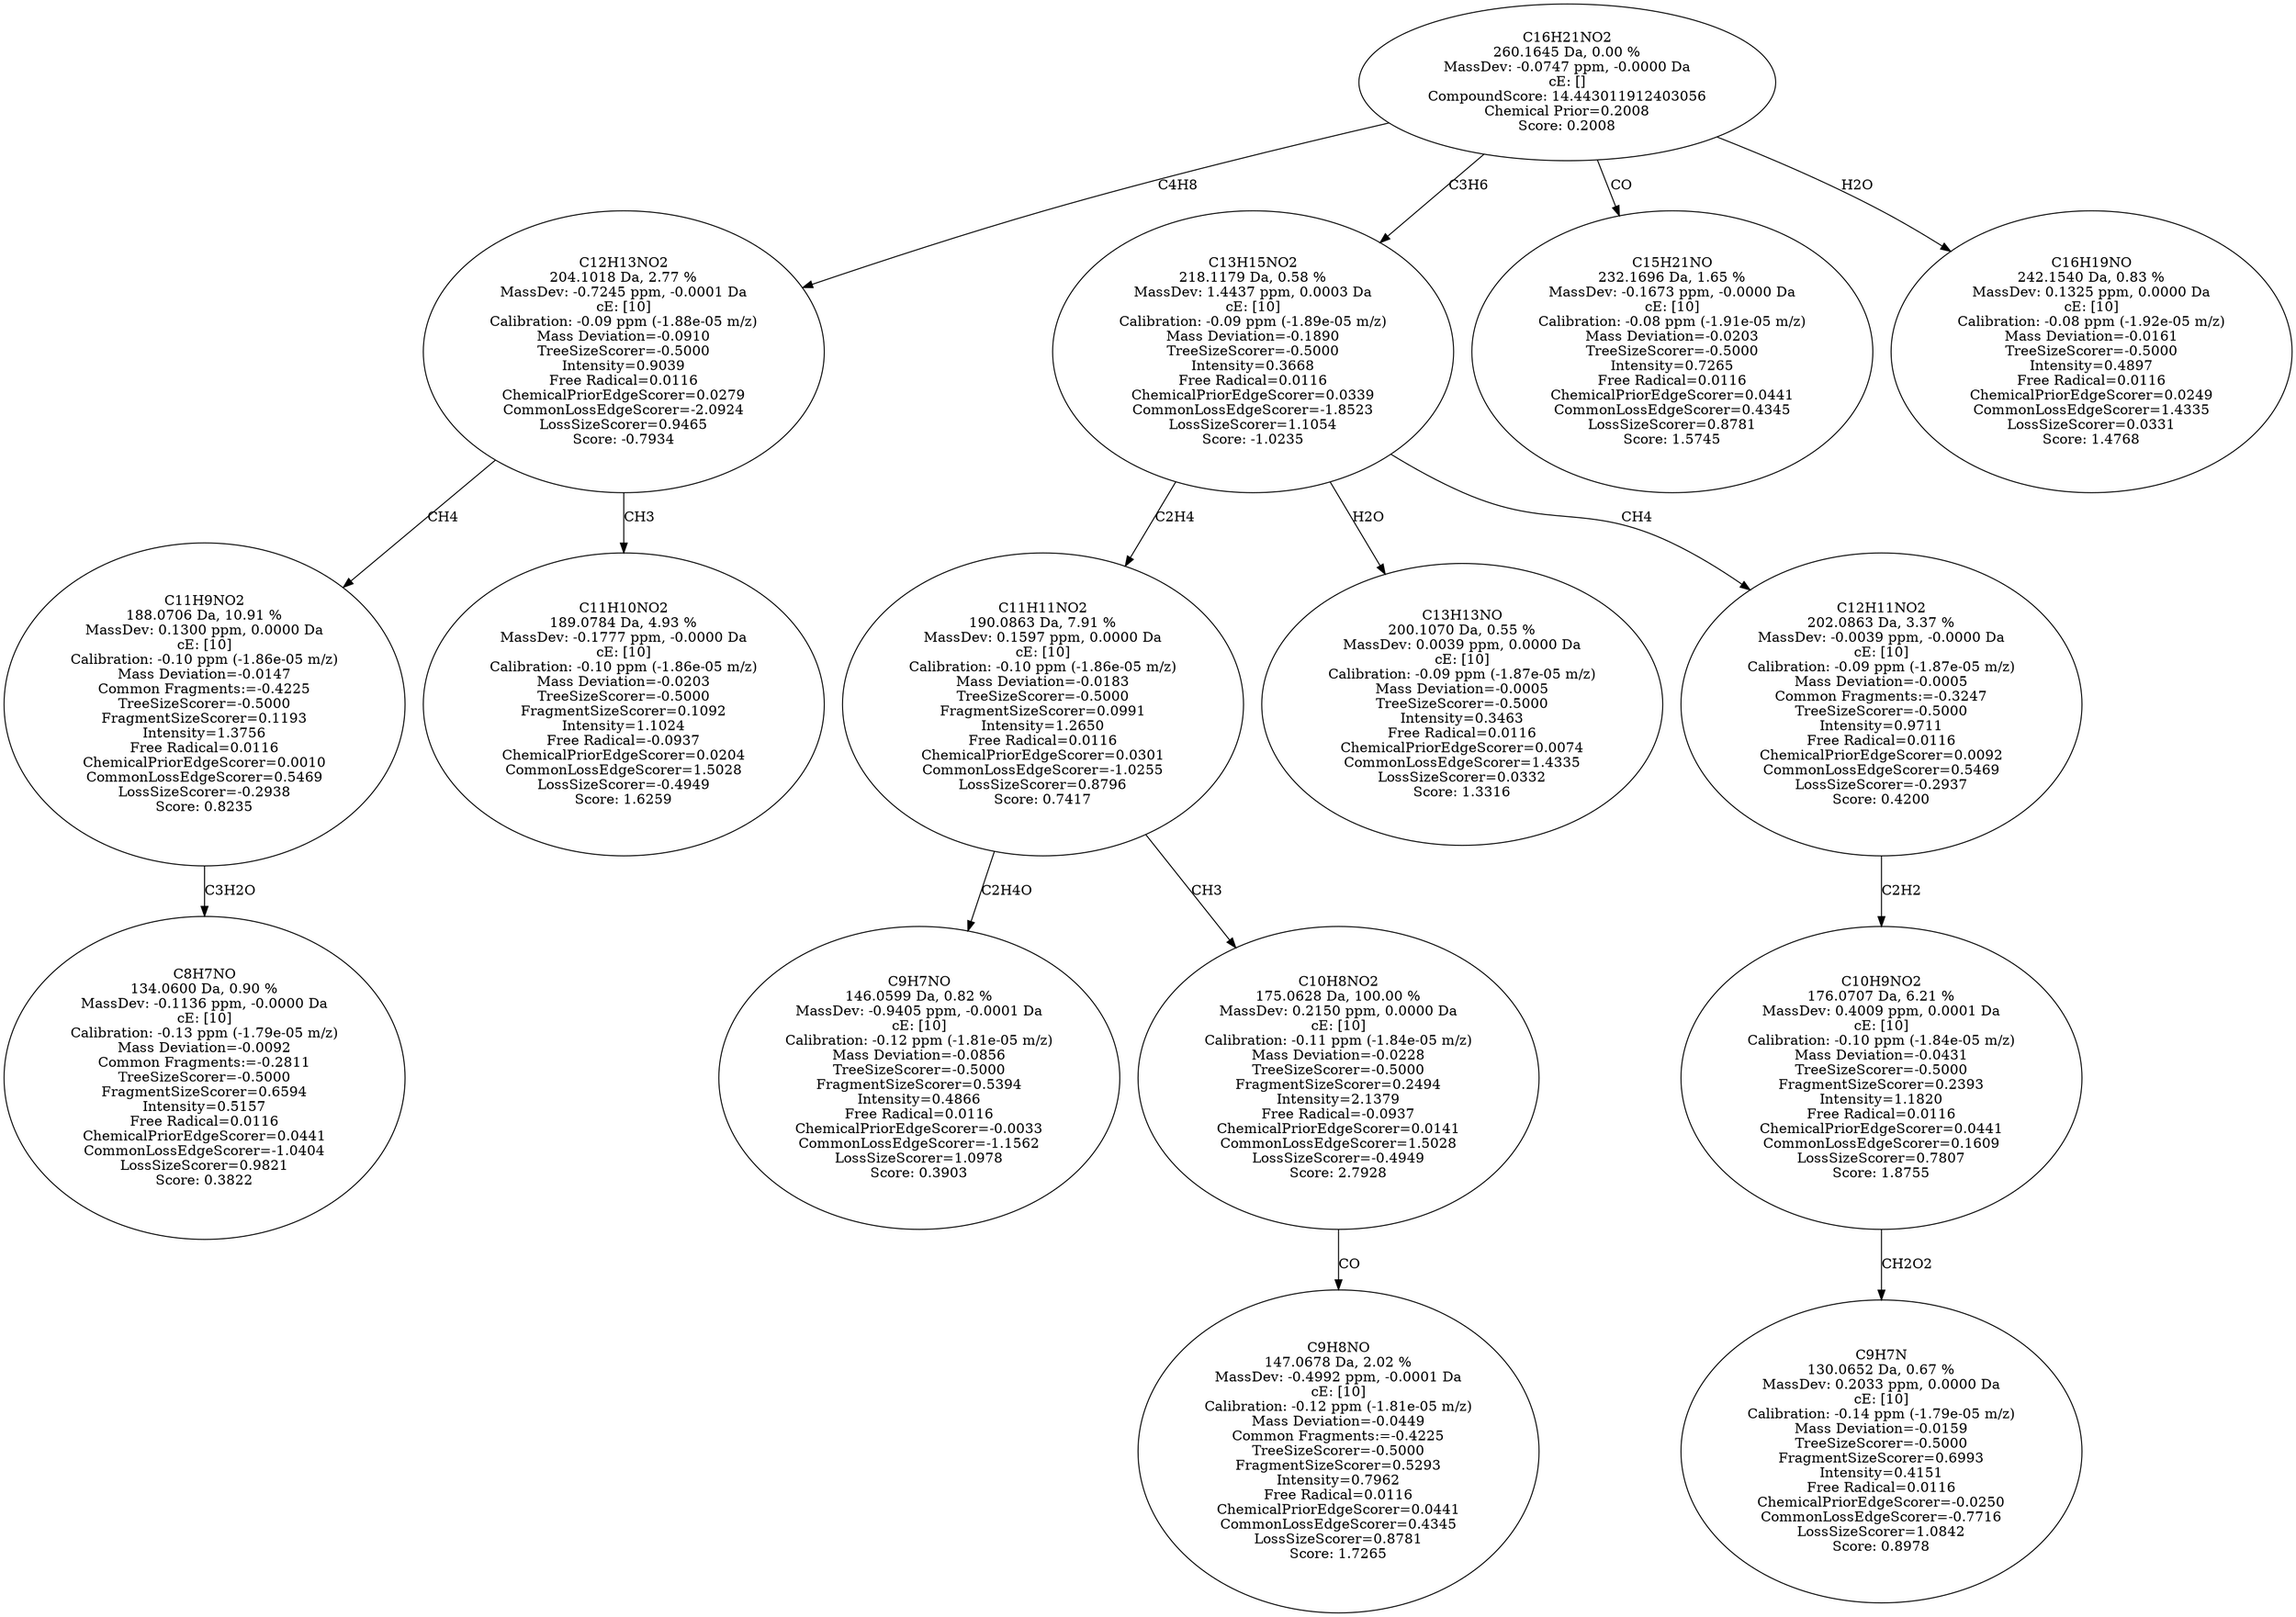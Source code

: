 strict digraph {
v1 [label="C8H7NO\n134.0600 Da, 0.90 %\nMassDev: -0.1136 ppm, -0.0000 Da\ncE: [10]\nCalibration: -0.13 ppm (-1.79e-05 m/z)\nMass Deviation=-0.0092\nCommon Fragments:=-0.2811\nTreeSizeScorer=-0.5000\nFragmentSizeScorer=0.6594\nIntensity=0.5157\nFree Radical=0.0116\nChemicalPriorEdgeScorer=0.0441\nCommonLossEdgeScorer=-1.0404\nLossSizeScorer=0.9821\nScore: 0.3822"];
v2 [label="C11H9NO2\n188.0706 Da, 10.91 %\nMassDev: 0.1300 ppm, 0.0000 Da\ncE: [10]\nCalibration: -0.10 ppm (-1.86e-05 m/z)\nMass Deviation=-0.0147\nCommon Fragments:=-0.4225\nTreeSizeScorer=-0.5000\nFragmentSizeScorer=0.1193\nIntensity=1.3756\nFree Radical=0.0116\nChemicalPriorEdgeScorer=0.0010\nCommonLossEdgeScorer=0.5469\nLossSizeScorer=-0.2938\nScore: 0.8235"];
v3 [label="C11H10NO2\n189.0784 Da, 4.93 %\nMassDev: -0.1777 ppm, -0.0000 Da\ncE: [10]\nCalibration: -0.10 ppm (-1.86e-05 m/z)\nMass Deviation=-0.0203\nTreeSizeScorer=-0.5000\nFragmentSizeScorer=0.1092\nIntensity=1.1024\nFree Radical=-0.0937\nChemicalPriorEdgeScorer=0.0204\nCommonLossEdgeScorer=1.5028\nLossSizeScorer=-0.4949\nScore: 1.6259"];
v4 [label="C12H13NO2\n204.1018 Da, 2.77 %\nMassDev: -0.7245 ppm, -0.0001 Da\ncE: [10]\nCalibration: -0.09 ppm (-1.88e-05 m/z)\nMass Deviation=-0.0910\nTreeSizeScorer=-0.5000\nIntensity=0.9039\nFree Radical=0.0116\nChemicalPriorEdgeScorer=0.0279\nCommonLossEdgeScorer=-2.0924\nLossSizeScorer=0.9465\nScore: -0.7934"];
v5 [label="C9H7NO\n146.0599 Da, 0.82 %\nMassDev: -0.9405 ppm, -0.0001 Da\ncE: [10]\nCalibration: -0.12 ppm (-1.81e-05 m/z)\nMass Deviation=-0.0856\nTreeSizeScorer=-0.5000\nFragmentSizeScorer=0.5394\nIntensity=0.4866\nFree Radical=0.0116\nChemicalPriorEdgeScorer=-0.0033\nCommonLossEdgeScorer=-1.1562\nLossSizeScorer=1.0978\nScore: 0.3903"];
v6 [label="C9H8NO\n147.0678 Da, 2.02 %\nMassDev: -0.4992 ppm, -0.0001 Da\ncE: [10]\nCalibration: -0.12 ppm (-1.81e-05 m/z)\nMass Deviation=-0.0449\nCommon Fragments:=-0.4225\nTreeSizeScorer=-0.5000\nFragmentSizeScorer=0.5293\nIntensity=0.7962\nFree Radical=0.0116\nChemicalPriorEdgeScorer=0.0441\nCommonLossEdgeScorer=0.4345\nLossSizeScorer=0.8781\nScore: 1.7265"];
v7 [label="C10H8NO2\n175.0628 Da, 100.00 %\nMassDev: 0.2150 ppm, 0.0000 Da\ncE: [10]\nCalibration: -0.11 ppm (-1.84e-05 m/z)\nMass Deviation=-0.0228\nTreeSizeScorer=-0.5000\nFragmentSizeScorer=0.2494\nIntensity=2.1379\nFree Radical=-0.0937\nChemicalPriorEdgeScorer=0.0141\nCommonLossEdgeScorer=1.5028\nLossSizeScorer=-0.4949\nScore: 2.7928"];
v8 [label="C11H11NO2\n190.0863 Da, 7.91 %\nMassDev: 0.1597 ppm, 0.0000 Da\ncE: [10]\nCalibration: -0.10 ppm (-1.86e-05 m/z)\nMass Deviation=-0.0183\nTreeSizeScorer=-0.5000\nFragmentSizeScorer=0.0991\nIntensity=1.2650\nFree Radical=0.0116\nChemicalPriorEdgeScorer=0.0301\nCommonLossEdgeScorer=-1.0255\nLossSizeScorer=0.8796\nScore: 0.7417"];
v9 [label="C13H13NO\n200.1070 Da, 0.55 %\nMassDev: 0.0039 ppm, 0.0000 Da\ncE: [10]\nCalibration: -0.09 ppm (-1.87e-05 m/z)\nMass Deviation=-0.0005\nTreeSizeScorer=-0.5000\nIntensity=0.3463\nFree Radical=0.0116\nChemicalPriorEdgeScorer=0.0074\nCommonLossEdgeScorer=1.4335\nLossSizeScorer=0.0332\nScore: 1.3316"];
v10 [label="C9H7N\n130.0652 Da, 0.67 %\nMassDev: 0.2033 ppm, 0.0000 Da\ncE: [10]\nCalibration: -0.14 ppm (-1.79e-05 m/z)\nMass Deviation=-0.0159\nTreeSizeScorer=-0.5000\nFragmentSizeScorer=0.6993\nIntensity=0.4151\nFree Radical=0.0116\nChemicalPriorEdgeScorer=-0.0250\nCommonLossEdgeScorer=-0.7716\nLossSizeScorer=1.0842\nScore: 0.8978"];
v11 [label="C10H9NO2\n176.0707 Da, 6.21 %\nMassDev: 0.4009 ppm, 0.0001 Da\ncE: [10]\nCalibration: -0.10 ppm (-1.84e-05 m/z)\nMass Deviation=-0.0431\nTreeSizeScorer=-0.5000\nFragmentSizeScorer=0.2393\nIntensity=1.1820\nFree Radical=0.0116\nChemicalPriorEdgeScorer=0.0441\nCommonLossEdgeScorer=0.1609\nLossSizeScorer=0.7807\nScore: 1.8755"];
v12 [label="C12H11NO2\n202.0863 Da, 3.37 %\nMassDev: -0.0039 ppm, -0.0000 Da\ncE: [10]\nCalibration: -0.09 ppm (-1.87e-05 m/z)\nMass Deviation=-0.0005\nCommon Fragments:=-0.3247\nTreeSizeScorer=-0.5000\nIntensity=0.9711\nFree Radical=0.0116\nChemicalPriorEdgeScorer=0.0092\nCommonLossEdgeScorer=0.5469\nLossSizeScorer=-0.2937\nScore: 0.4200"];
v13 [label="C13H15NO2\n218.1179 Da, 0.58 %\nMassDev: 1.4437 ppm, 0.0003 Da\ncE: [10]\nCalibration: -0.09 ppm (-1.89e-05 m/z)\nMass Deviation=-0.1890\nTreeSizeScorer=-0.5000\nIntensity=0.3668\nFree Radical=0.0116\nChemicalPriorEdgeScorer=0.0339\nCommonLossEdgeScorer=-1.8523\nLossSizeScorer=1.1054\nScore: -1.0235"];
v14 [label="C15H21NO\n232.1696 Da, 1.65 %\nMassDev: -0.1673 ppm, -0.0000 Da\ncE: [10]\nCalibration: -0.08 ppm (-1.91e-05 m/z)\nMass Deviation=-0.0203\nTreeSizeScorer=-0.5000\nIntensity=0.7265\nFree Radical=0.0116\nChemicalPriorEdgeScorer=0.0441\nCommonLossEdgeScorer=0.4345\nLossSizeScorer=0.8781\nScore: 1.5745"];
v15 [label="C16H19NO\n242.1540 Da, 0.83 %\nMassDev: 0.1325 ppm, 0.0000 Da\ncE: [10]\nCalibration: -0.08 ppm (-1.92e-05 m/z)\nMass Deviation=-0.0161\nTreeSizeScorer=-0.5000\nIntensity=0.4897\nFree Radical=0.0116\nChemicalPriorEdgeScorer=0.0249\nCommonLossEdgeScorer=1.4335\nLossSizeScorer=0.0331\nScore: 1.4768"];
v16 [label="C16H21NO2\n260.1645 Da, 0.00 %\nMassDev: -0.0747 ppm, -0.0000 Da\ncE: []\nCompoundScore: 14.443011912403056\nChemical Prior=0.2008\nScore: 0.2008"];
v2 -> v1 [label="C3H2O"];
v4 -> v2 [label="CH4"];
v4 -> v3 [label="CH3"];
v16 -> v4 [label="C4H8"];
v8 -> v5 [label="C2H4O"];
v7 -> v6 [label="CO"];
v8 -> v7 [label="CH3"];
v13 -> v8 [label="C2H4"];
v13 -> v9 [label="H2O"];
v11 -> v10 [label="CH2O2"];
v12 -> v11 [label="C2H2"];
v13 -> v12 [label="CH4"];
v16 -> v13 [label="C3H6"];
v16 -> v14 [label="CO"];
v16 -> v15 [label="H2O"];
}